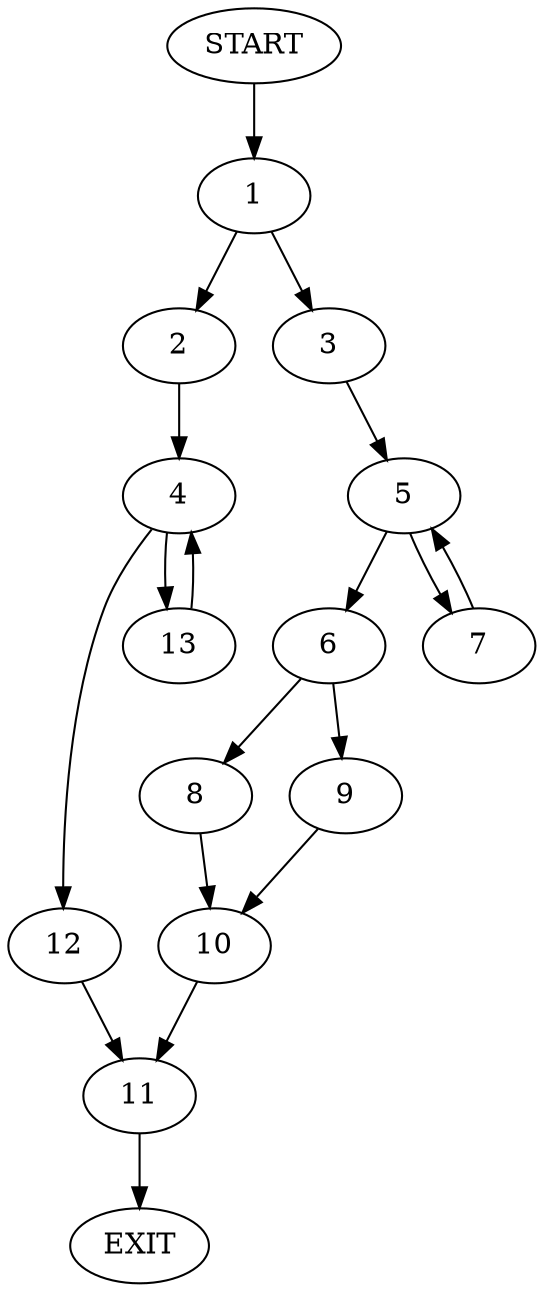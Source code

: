 digraph {
0 [label="START"]
14 [label="EXIT"]
0 -> 1
1 -> 2
1 -> 3
2 -> 4
3 -> 5
5 -> 6
5 -> 7
6 -> 8
6 -> 9
7 -> 5
8 -> 10
9 -> 10
10 -> 11
11 -> 14
4 -> 12
4 -> 13
13 -> 4
12 -> 11
}
